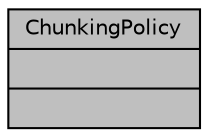 digraph "ChunkingPolicy"
{
 // INTERACTIVE_SVG=YES
  bgcolor="transparent";
  edge [fontname="Helvetica",fontsize="10",labelfontname="Helvetica",labelfontsize="10"];
  node [fontname="Helvetica",fontsize="10",shape=record];
  Node1 [label="{ChunkingPolicy\n||}",height=0.2,width=0.4,color="black", fillcolor="grey75", style="filled", fontcolor="black"];
}
